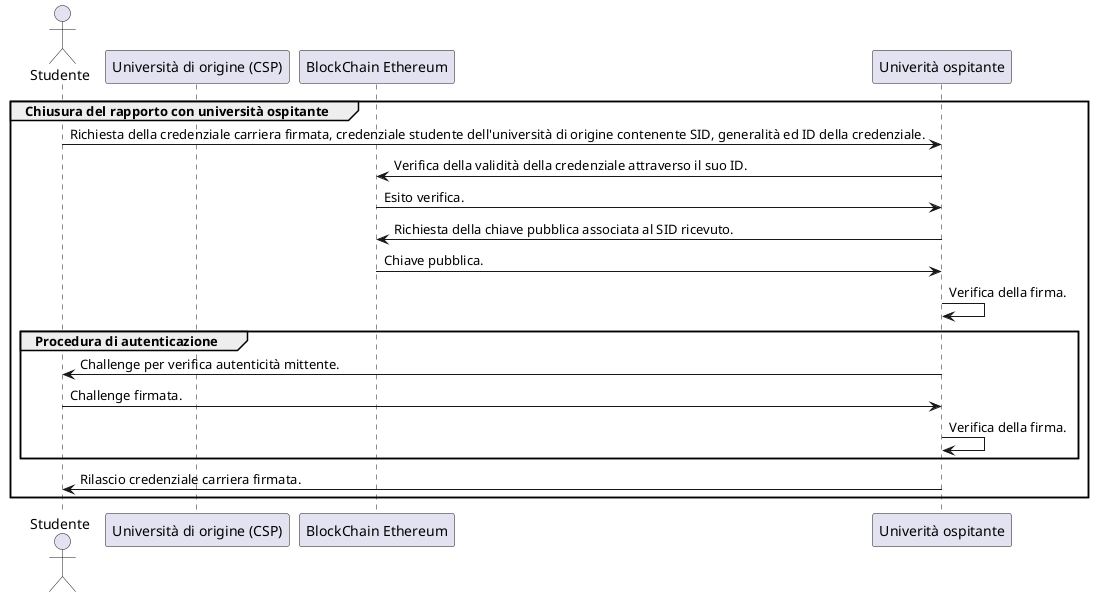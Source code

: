 @startuml Fine Erasmus
    actor Studente as s
    participant "Università di origine (CSP)" as uorigin
    participant "BlockChain Ethereum" as ether
    participant "Univerità ospitante" as uosp

    group Chiusura del rapporto con università ospitante
        s -> uosp : Richiesta della credenziale carriera firmata, credenziale studente dell'università di origine contenente SID, generalità ed ID della credenziale.
        uosp -> ether : Verifica della validità della credenziale attraverso il suo ID.
        ether -> uosp : Esito verifica.

        uosp -> ether : Richiesta della chiave pubblica associata al SID ricevuto.
        ether -> uosp : Chiave pubblica.
        uosp -> uosp : Verifica della firma.

        group Procedura di autenticazione
            uosp -> s : Challenge per verifica autenticità mittente.
            s -> uosp : Challenge firmata.
            uosp -> uosp : Verifica della firma.
        end

        uosp -> s : Rilascio credenziale carriera firmata.
    end
@enduml